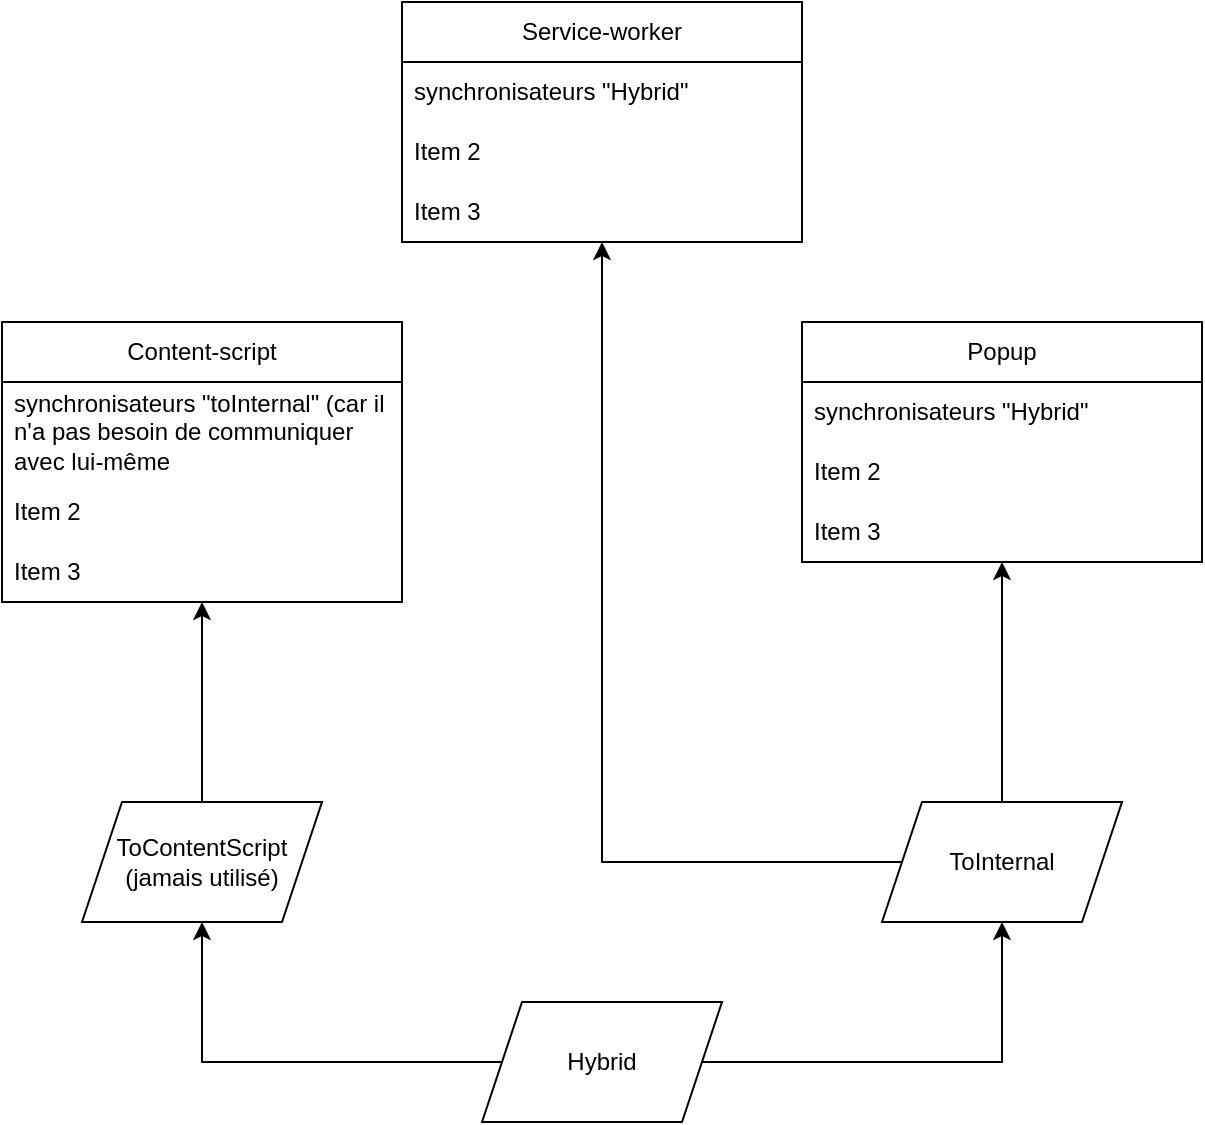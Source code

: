 <mxfile version="22.1.15" type="github">
  <diagram name="Page-1" id="ORhG54Dsvm9Lx_MRsqvu">
    <mxGraphModel dx="1364" dy="766" grid="1" gridSize="10" guides="1" tooltips="1" connect="1" arrows="1" fold="1" page="1" pageScale="1" pageWidth="827" pageHeight="1169" math="0" shadow="0">
      <root>
        <mxCell id="0" />
        <mxCell id="1" parent="0" />
        <mxCell id="VUh8YMQ6Fhv1QbVk7LEn-10" value="Popup" style="swimlane;fontStyle=0;childLayout=stackLayout;horizontal=1;startSize=30;horizontalStack=0;resizeParent=1;resizeParentMax=0;resizeLast=0;collapsible=1;marginBottom=0;whiteSpace=wrap;html=1;" vertex="1" parent="1">
          <mxGeometry x="480" y="200" width="200" height="120" as="geometry" />
        </mxCell>
        <mxCell id="VUh8YMQ6Fhv1QbVk7LEn-11" value="synchronisateurs &quot;Hybrid&quot;" style="text;strokeColor=none;fillColor=none;align=left;verticalAlign=middle;spacingLeft=4;spacingRight=4;overflow=hidden;points=[[0,0.5],[1,0.5]];portConstraint=eastwest;rotatable=0;whiteSpace=wrap;html=1;" vertex="1" parent="VUh8YMQ6Fhv1QbVk7LEn-10">
          <mxGeometry y="30" width="200" height="30" as="geometry" />
        </mxCell>
        <mxCell id="VUh8YMQ6Fhv1QbVk7LEn-12" value="Item 2" style="text;strokeColor=none;fillColor=none;align=left;verticalAlign=middle;spacingLeft=4;spacingRight=4;overflow=hidden;points=[[0,0.5],[1,0.5]];portConstraint=eastwest;rotatable=0;whiteSpace=wrap;html=1;" vertex="1" parent="VUh8YMQ6Fhv1QbVk7LEn-10">
          <mxGeometry y="60" width="200" height="30" as="geometry" />
        </mxCell>
        <mxCell id="VUh8YMQ6Fhv1QbVk7LEn-13" value="Item 3" style="text;strokeColor=none;fillColor=none;align=left;verticalAlign=middle;spacingLeft=4;spacingRight=4;overflow=hidden;points=[[0,0.5],[1,0.5]];portConstraint=eastwest;rotatable=0;whiteSpace=wrap;html=1;" vertex="1" parent="VUh8YMQ6Fhv1QbVk7LEn-10">
          <mxGeometry y="90" width="200" height="30" as="geometry" />
        </mxCell>
        <mxCell id="VUh8YMQ6Fhv1QbVk7LEn-14" value="Content-script" style="swimlane;fontStyle=0;childLayout=stackLayout;horizontal=1;startSize=30;horizontalStack=0;resizeParent=1;resizeParentMax=0;resizeLast=0;collapsible=1;marginBottom=0;whiteSpace=wrap;html=1;" vertex="1" parent="1">
          <mxGeometry x="80" y="200" width="200" height="140" as="geometry">
            <mxRectangle x="80" y="200" width="110" height="30" as="alternateBounds" />
          </mxGeometry>
        </mxCell>
        <mxCell id="VUh8YMQ6Fhv1QbVk7LEn-15" value="&lt;div&gt;synchronisateurs &quot;toInternal&quot; (car il n&#39;a pas besoin de communiquer avec lui-même&lt;/div&gt;" style="text;strokeColor=none;fillColor=none;align=left;verticalAlign=middle;spacingLeft=4;spacingRight=4;overflow=hidden;points=[[0,0.5],[1,0.5]];portConstraint=eastwest;rotatable=0;whiteSpace=wrap;html=1;" vertex="1" parent="VUh8YMQ6Fhv1QbVk7LEn-14">
          <mxGeometry y="30" width="200" height="50" as="geometry" />
        </mxCell>
        <mxCell id="VUh8YMQ6Fhv1QbVk7LEn-16" value="Item 2" style="text;strokeColor=none;fillColor=none;align=left;verticalAlign=middle;spacingLeft=4;spacingRight=4;overflow=hidden;points=[[0,0.5],[1,0.5]];portConstraint=eastwest;rotatable=0;whiteSpace=wrap;html=1;" vertex="1" parent="VUh8YMQ6Fhv1QbVk7LEn-14">
          <mxGeometry y="80" width="200" height="30" as="geometry" />
        </mxCell>
        <mxCell id="VUh8YMQ6Fhv1QbVk7LEn-17" value="Item 3" style="text;strokeColor=none;fillColor=none;align=left;verticalAlign=middle;spacingLeft=4;spacingRight=4;overflow=hidden;points=[[0,0.5],[1,0.5]];portConstraint=eastwest;rotatable=0;whiteSpace=wrap;html=1;" vertex="1" parent="VUh8YMQ6Fhv1QbVk7LEn-14">
          <mxGeometry y="110" width="200" height="30" as="geometry" />
        </mxCell>
        <mxCell id="VUh8YMQ6Fhv1QbVk7LEn-19" value="Service-worker" style="swimlane;fontStyle=0;childLayout=stackLayout;horizontal=1;startSize=30;horizontalStack=0;resizeParent=1;resizeParentMax=0;resizeLast=0;collapsible=1;marginBottom=0;whiteSpace=wrap;html=1;" vertex="1" parent="1">
          <mxGeometry x="280" y="40" width="200" height="120" as="geometry" />
        </mxCell>
        <mxCell id="VUh8YMQ6Fhv1QbVk7LEn-20" value="synchronisateurs &quot;Hybrid&quot;" style="text;strokeColor=none;fillColor=none;align=left;verticalAlign=middle;spacingLeft=4;spacingRight=4;overflow=hidden;points=[[0,0.5],[1,0.5]];portConstraint=eastwest;rotatable=0;whiteSpace=wrap;html=1;" vertex="1" parent="VUh8YMQ6Fhv1QbVk7LEn-19">
          <mxGeometry y="30" width="200" height="30" as="geometry" />
        </mxCell>
        <mxCell id="VUh8YMQ6Fhv1QbVk7LEn-21" value="Item 2" style="text;strokeColor=none;fillColor=none;align=left;verticalAlign=middle;spacingLeft=4;spacingRight=4;overflow=hidden;points=[[0,0.5],[1,0.5]];portConstraint=eastwest;rotatable=0;whiteSpace=wrap;html=1;" vertex="1" parent="VUh8YMQ6Fhv1QbVk7LEn-19">
          <mxGeometry y="60" width="200" height="30" as="geometry" />
        </mxCell>
        <mxCell id="VUh8YMQ6Fhv1QbVk7LEn-22" value="Item 3" style="text;strokeColor=none;fillColor=none;align=left;verticalAlign=middle;spacingLeft=4;spacingRight=4;overflow=hidden;points=[[0,0.5],[1,0.5]];portConstraint=eastwest;rotatable=0;whiteSpace=wrap;html=1;" vertex="1" parent="VUh8YMQ6Fhv1QbVk7LEn-19">
          <mxGeometry y="90" width="200" height="30" as="geometry" />
        </mxCell>
        <mxCell id="VUh8YMQ6Fhv1QbVk7LEn-24" style="edgeStyle=orthogonalEdgeStyle;rounded=0;orthogonalLoop=1;jettySize=auto;html=1;" edge="1" parent="1" source="VUh8YMQ6Fhv1QbVk7LEn-23" target="VUh8YMQ6Fhv1QbVk7LEn-10">
          <mxGeometry relative="1" as="geometry" />
        </mxCell>
        <mxCell id="VUh8YMQ6Fhv1QbVk7LEn-25" style="edgeStyle=orthogonalEdgeStyle;rounded=0;orthogonalLoop=1;jettySize=auto;html=1;" edge="1" parent="1" source="VUh8YMQ6Fhv1QbVk7LEn-23" target="VUh8YMQ6Fhv1QbVk7LEn-19">
          <mxGeometry relative="1" as="geometry" />
        </mxCell>
        <mxCell id="VUh8YMQ6Fhv1QbVk7LEn-23" value="ToInternal" style="shape=parallelogram;perimeter=parallelogramPerimeter;whiteSpace=wrap;html=1;fixedSize=1;" vertex="1" parent="1">
          <mxGeometry x="520" y="440" width="120" height="60" as="geometry" />
        </mxCell>
        <mxCell id="VUh8YMQ6Fhv1QbVk7LEn-27" style="edgeStyle=orthogonalEdgeStyle;rounded=0;orthogonalLoop=1;jettySize=auto;html=1;" edge="1" parent="1" source="VUh8YMQ6Fhv1QbVk7LEn-26" target="VUh8YMQ6Fhv1QbVk7LEn-14">
          <mxGeometry relative="1" as="geometry" />
        </mxCell>
        <mxCell id="VUh8YMQ6Fhv1QbVk7LEn-26" value="&lt;div&gt;ToContentScript&lt;/div&gt;(jamais utilisé)" style="shape=parallelogram;perimeter=parallelogramPerimeter;whiteSpace=wrap;html=1;fixedSize=1;" vertex="1" parent="1">
          <mxGeometry x="120" y="440" width="120" height="60" as="geometry" />
        </mxCell>
        <mxCell id="VUh8YMQ6Fhv1QbVk7LEn-29" style="edgeStyle=orthogonalEdgeStyle;rounded=0;orthogonalLoop=1;jettySize=auto;html=1;" edge="1" parent="1" source="VUh8YMQ6Fhv1QbVk7LEn-28" target="VUh8YMQ6Fhv1QbVk7LEn-23">
          <mxGeometry relative="1" as="geometry" />
        </mxCell>
        <mxCell id="VUh8YMQ6Fhv1QbVk7LEn-30" style="edgeStyle=orthogonalEdgeStyle;rounded=0;orthogonalLoop=1;jettySize=auto;html=1;entryX=0.5;entryY=1;entryDx=0;entryDy=0;" edge="1" parent="1" source="VUh8YMQ6Fhv1QbVk7LEn-28" target="VUh8YMQ6Fhv1QbVk7LEn-26">
          <mxGeometry relative="1" as="geometry" />
        </mxCell>
        <mxCell id="VUh8YMQ6Fhv1QbVk7LEn-28" value="Hybrid" style="shape=parallelogram;perimeter=parallelogramPerimeter;whiteSpace=wrap;html=1;fixedSize=1;" vertex="1" parent="1">
          <mxGeometry x="320" y="540" width="120" height="60" as="geometry" />
        </mxCell>
      </root>
    </mxGraphModel>
  </diagram>
</mxfile>
